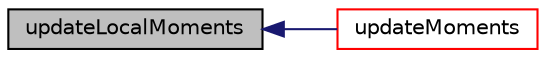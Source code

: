 digraph "updateLocalMoments"
{
  bgcolor="transparent";
  edge [fontname="Helvetica",fontsize="10",labelfontname="Helvetica",labelfontsize="10"];
  node [fontname="Helvetica",fontsize="10",shape=record];
  rankdir="LR";
  Node1 [label="updateLocalMoments",height=0.2,width=0.4,color="black", fillcolor="grey75", style="filled", fontcolor="black"];
  Node1 -> Node2 [dir="back",color="midnightblue",fontsize="10",style="solid",fontname="Helvetica"];
  Node2 [label="updateMoments",height=0.2,width=0.4,color="red",URL="$a00136.html#ab46f111920d16a088f2fddf21d658315",tooltip="Recalculate the moments from the quadrature nodes. "];
}
